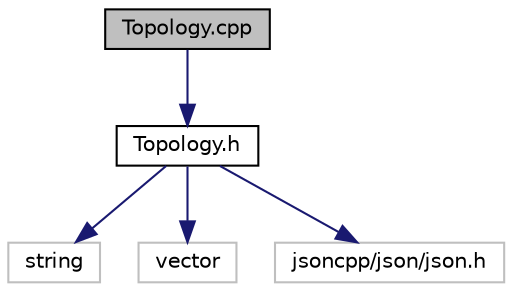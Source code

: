 digraph "Topology.cpp"
{
 // LATEX_PDF_SIZE
  edge [fontname="Helvetica",fontsize="10",labelfontname="Helvetica",labelfontsize="10"];
  node [fontname="Helvetica",fontsize="10",shape=record];
  Node1 [label="Topology.cpp",height=0.2,width=0.4,color="black", fillcolor="grey75", style="filled", fontcolor="black",tooltip="class imp for topology"];
  Node1 -> Node2 [color="midnightblue",fontsize="10",style="solid",fontname="Helvetica"];
  Node2 [label="Topology.h",height=0.2,width=0.4,color="black", fillcolor="white", style="filled",URL="$Topology_8h.html",tooltip="class def for topology"];
  Node2 -> Node3 [color="midnightblue",fontsize="10",style="solid",fontname="Helvetica"];
  Node3 [label="string",height=0.2,width=0.4,color="grey75", fillcolor="white", style="filled",tooltip=" "];
  Node2 -> Node4 [color="midnightblue",fontsize="10",style="solid",fontname="Helvetica"];
  Node4 [label="vector",height=0.2,width=0.4,color="grey75", fillcolor="white", style="filled",tooltip=" "];
  Node2 -> Node5 [color="midnightblue",fontsize="10",style="solid",fontname="Helvetica"];
  Node5 [label="jsoncpp/json/json.h",height=0.2,width=0.4,color="grey75", fillcolor="white", style="filled",tooltip=" "];
}
